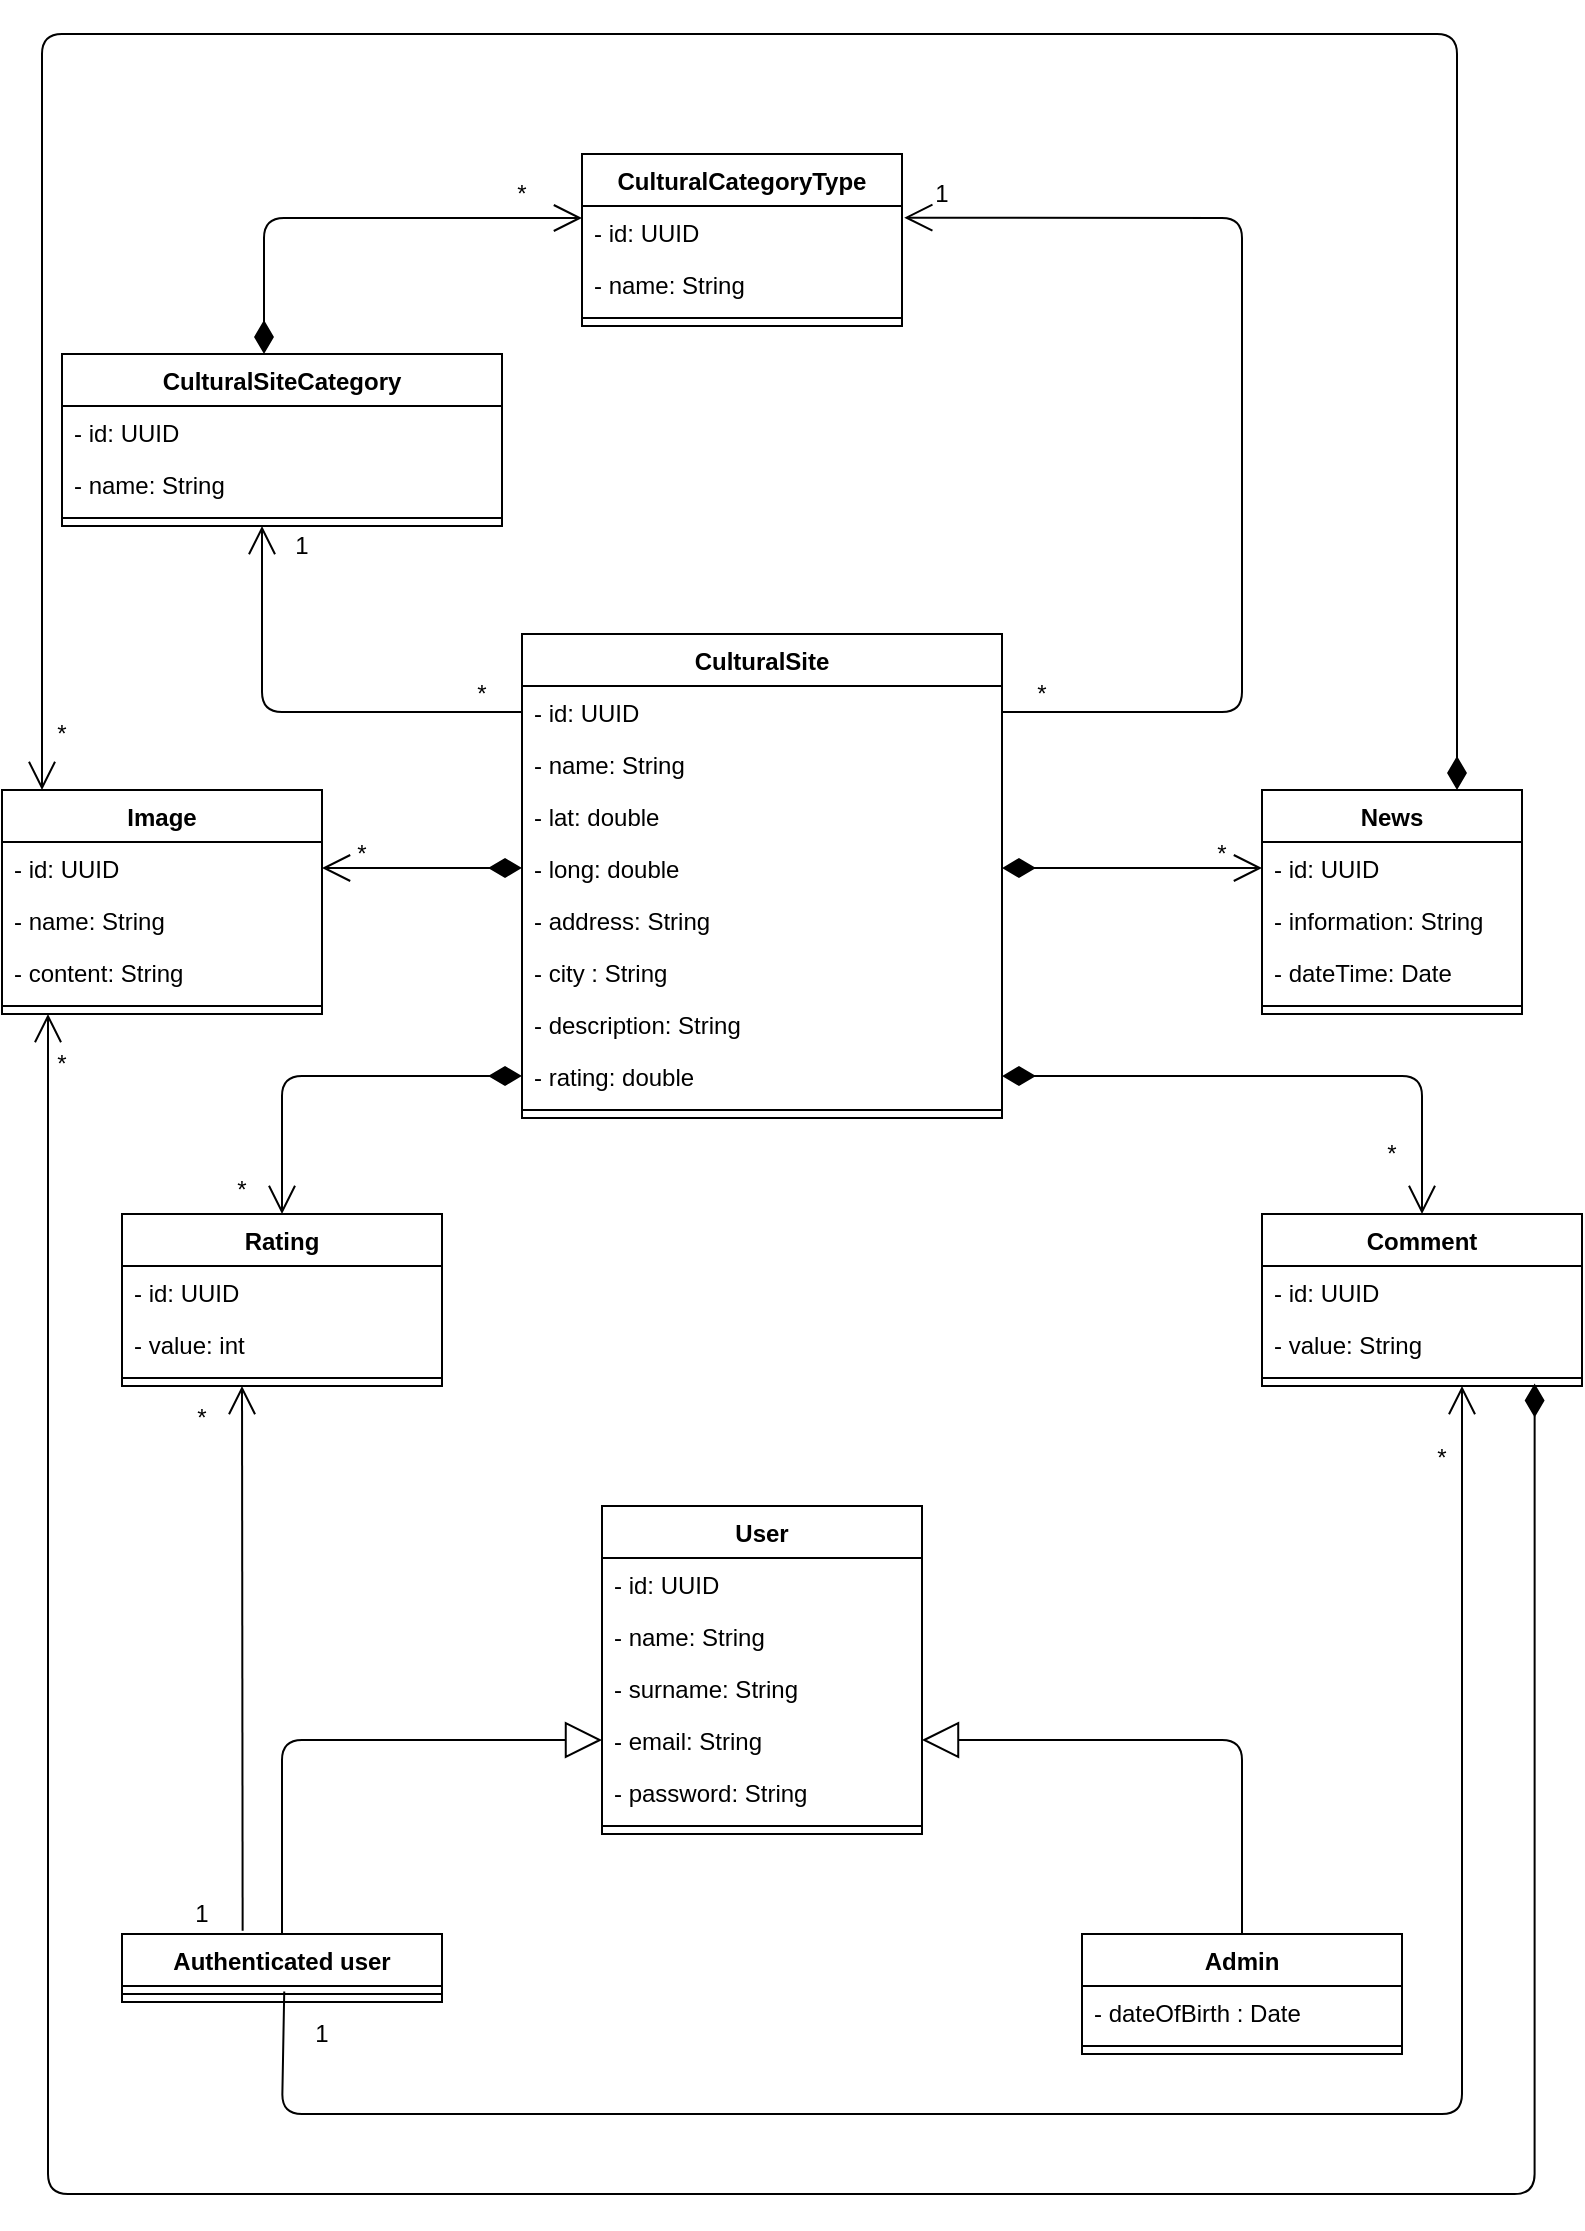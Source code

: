 <mxfile version="13.9.7" type="device"><diagram id="C5RBs43oDa-KdzZeNtuy" name="CoreClassDiagram"><mxGraphModel dx="2555" dy="1093" grid="1" gridSize="10" guides="1" tooltips="1" connect="1" arrows="1" fold="1" page="1" pageScale="1" pageWidth="827" pageHeight="1169" math="0" shadow="0"><root><mxCell id="WIyWlLk6GJQsqaUBKTNV-0"/><mxCell id="WIyWlLk6GJQsqaUBKTNV-1" parent="WIyWlLk6GJQsqaUBKTNV-0"/><mxCell id="clxJohV_c_z-8d6fdWZx-4" value="CulturalSite" style="swimlane;fontStyle=1;align=center;verticalAlign=top;childLayout=stackLayout;horizontal=1;startSize=26;horizontalStack=0;resizeParent=1;resizeParentMax=0;resizeLast=0;collapsible=1;marginBottom=0;" parent="WIyWlLk6GJQsqaUBKTNV-1" vertex="1"><mxGeometry x="260" y="360" width="240" height="242" as="geometry"/></mxCell><mxCell id="clxJohV_c_z-8d6fdWZx-32" value="- id: UUID" style="text;strokeColor=none;fillColor=none;align=left;verticalAlign=top;spacingLeft=4;spacingRight=4;overflow=hidden;rotatable=0;points=[[0,0.5],[1,0.5]];portConstraint=eastwest;" parent="clxJohV_c_z-8d6fdWZx-4" vertex="1"><mxGeometry y="26" width="240" height="26" as="geometry"/></mxCell><mxCell id="clxJohV_c_z-8d6fdWZx-5" value="- name: String" style="text;strokeColor=none;fillColor=none;align=left;verticalAlign=top;spacingLeft=4;spacingRight=4;overflow=hidden;rotatable=0;points=[[0,0.5],[1,0.5]];portConstraint=eastwest;" parent="clxJohV_c_z-8d6fdWZx-4" vertex="1"><mxGeometry y="52" width="240" height="26" as="geometry"/></mxCell><mxCell id="clxJohV_c_z-8d6fdWZx-8" value="- lat: double" style="text;strokeColor=none;fillColor=none;align=left;verticalAlign=top;spacingLeft=4;spacingRight=4;overflow=hidden;rotatable=0;points=[[0,0.5],[1,0.5]];portConstraint=eastwest;" parent="clxJohV_c_z-8d6fdWZx-4" vertex="1"><mxGeometry y="78" width="240" height="26" as="geometry"/></mxCell><mxCell id="H01T8IGDN5LHc6ppZp9V-1" value="- long: double" style="text;strokeColor=none;fillColor=none;align=left;verticalAlign=top;spacingLeft=4;spacingRight=4;overflow=hidden;rotatable=0;points=[[0,0.5],[1,0.5]];portConstraint=eastwest;" parent="clxJohV_c_z-8d6fdWZx-4" vertex="1"><mxGeometry y="104" width="240" height="26" as="geometry"/></mxCell><mxCell id="clxJohV_c_z-8d6fdWZx-9" value="- address: String" style="text;strokeColor=none;fillColor=none;align=left;verticalAlign=top;spacingLeft=4;spacingRight=4;overflow=hidden;rotatable=0;points=[[0,0.5],[1,0.5]];portConstraint=eastwest;" parent="clxJohV_c_z-8d6fdWZx-4" vertex="1"><mxGeometry y="130" width="240" height="26" as="geometry"/></mxCell><mxCell id="H01T8IGDN5LHc6ppZp9V-0" value="- city : String" style="text;strokeColor=none;fillColor=none;align=left;verticalAlign=top;spacingLeft=4;spacingRight=4;overflow=hidden;rotatable=0;points=[[0,0.5],[1,0.5]];portConstraint=eastwest;" parent="clxJohV_c_z-8d6fdWZx-4" vertex="1"><mxGeometry y="156" width="240" height="26" as="geometry"/></mxCell><mxCell id="clxJohV_c_z-8d6fdWZx-10" value="- description: String" style="text;strokeColor=none;fillColor=none;align=left;verticalAlign=top;spacingLeft=4;spacingRight=4;overflow=hidden;rotatable=0;points=[[0,0.5],[1,0.5]];portConstraint=eastwest;" parent="clxJohV_c_z-8d6fdWZx-4" vertex="1"><mxGeometry y="182" width="240" height="26" as="geometry"/></mxCell><mxCell id="H01T8IGDN5LHc6ppZp9V-3" value="- rating: double" style="text;strokeColor=none;fillColor=none;align=left;verticalAlign=top;spacingLeft=4;spacingRight=4;overflow=hidden;rotatable=0;points=[[0,0.5],[1,0.5]];portConstraint=eastwest;" parent="clxJohV_c_z-8d6fdWZx-4" vertex="1"><mxGeometry y="208" width="240" height="26" as="geometry"/></mxCell><mxCell id="clxJohV_c_z-8d6fdWZx-6" value="" style="line;strokeWidth=1;fillColor=none;align=left;verticalAlign=middle;spacingTop=-1;spacingLeft=3;spacingRight=3;rotatable=0;labelPosition=right;points=[];portConstraint=eastwest;" parent="clxJohV_c_z-8d6fdWZx-4" vertex="1"><mxGeometry y="234" width="240" height="8" as="geometry"/></mxCell><mxCell id="clxJohV_c_z-8d6fdWZx-22" value="CulturalSiteCategory" style="swimlane;fontStyle=1;align=center;verticalAlign=top;childLayout=stackLayout;horizontal=1;startSize=26;horizontalStack=0;resizeParent=1;resizeParentMax=0;resizeLast=0;collapsible=1;marginBottom=0;" parent="WIyWlLk6GJQsqaUBKTNV-1" vertex="1"><mxGeometry x="30" y="220" width="220" height="86" as="geometry"/></mxCell><mxCell id="pBHBdcPfYjw_2O6gtZ4y-12" value="- id: UUID" style="text;strokeColor=none;fillColor=none;align=left;verticalAlign=top;spacingLeft=4;spacingRight=4;overflow=hidden;rotatable=0;points=[[0,0.5],[1,0.5]];portConstraint=eastwest;" parent="clxJohV_c_z-8d6fdWZx-22" vertex="1"><mxGeometry y="26" width="220" height="26" as="geometry"/></mxCell><mxCell id="clxJohV_c_z-8d6fdWZx-23" value="- name: String" style="text;strokeColor=none;fillColor=none;align=left;verticalAlign=top;spacingLeft=4;spacingRight=4;overflow=hidden;rotatable=0;points=[[0,0.5],[1,0.5]];portConstraint=eastwest;" parent="clxJohV_c_z-8d6fdWZx-22" vertex="1"><mxGeometry y="52" width="220" height="26" as="geometry"/></mxCell><mxCell id="clxJohV_c_z-8d6fdWZx-24" value="" style="line;strokeWidth=1;fillColor=none;align=left;verticalAlign=middle;spacingTop=-1;spacingLeft=3;spacingRight=3;rotatable=0;labelPosition=right;points=[];portConstraint=eastwest;" parent="clxJohV_c_z-8d6fdWZx-22" vertex="1"><mxGeometry y="78" width="220" height="8" as="geometry"/></mxCell><mxCell id="clxJohV_c_z-8d6fdWZx-72" value="Rating" style="swimlane;fontStyle=1;align=center;verticalAlign=top;childLayout=stackLayout;horizontal=1;startSize=26;horizontalStack=0;resizeParent=1;resizeParentMax=0;resizeLast=0;collapsible=1;marginBottom=0;" parent="WIyWlLk6GJQsqaUBKTNV-1" vertex="1"><mxGeometry x="60" y="650" width="160" height="86" as="geometry"/></mxCell><mxCell id="clxJohV_c_z-8d6fdWZx-91" value="- id: UUID" style="text;strokeColor=none;fillColor=none;align=left;verticalAlign=top;spacingLeft=4;spacingRight=4;overflow=hidden;rotatable=0;points=[[0,0.5],[1,0.5]];portConstraint=eastwest;" parent="clxJohV_c_z-8d6fdWZx-72" vertex="1"><mxGeometry y="26" width="160" height="26" as="geometry"/></mxCell><mxCell id="clxJohV_c_z-8d6fdWZx-73" value="- value: int" style="text;strokeColor=none;fillColor=none;align=left;verticalAlign=top;spacingLeft=4;spacingRight=4;overflow=hidden;rotatable=0;points=[[0,0.5],[1,0.5]];portConstraint=eastwest;" parent="clxJohV_c_z-8d6fdWZx-72" vertex="1"><mxGeometry y="52" width="160" height="26" as="geometry"/></mxCell><mxCell id="clxJohV_c_z-8d6fdWZx-74" value="" style="line;strokeWidth=1;fillColor=none;align=left;verticalAlign=middle;spacingTop=-1;spacingLeft=3;spacingRight=3;rotatable=0;labelPosition=right;points=[];portConstraint=eastwest;" parent="clxJohV_c_z-8d6fdWZx-72" vertex="1"><mxGeometry y="78" width="160" height="8" as="geometry"/></mxCell><mxCell id="clxJohV_c_z-8d6fdWZx-76" value="" style="endArrow=open;html=1;endSize=12;startArrow=diamondThin;startSize=14;startFill=1;edgeStyle=orthogonalEdgeStyle;align=left;verticalAlign=bottom;exitX=0;exitY=0.5;exitDx=0;exitDy=0;entryX=0.5;entryY=0;entryDx=0;entryDy=0;" parent="WIyWlLk6GJQsqaUBKTNV-1" source="H01T8IGDN5LHc6ppZp9V-3" target="clxJohV_c_z-8d6fdWZx-72" edge="1"><mxGeometry x="-0.814" y="-5" relative="1" as="geometry"><mxPoint x="250" y="555" as="sourcePoint"/><mxPoint x="250" y="710" as="targetPoint"/><mxPoint as="offset"/></mxGeometry></mxCell><mxCell id="clxJohV_c_z-8d6fdWZx-77" value="Comment" style="swimlane;fontStyle=1;align=center;verticalAlign=top;childLayout=stackLayout;horizontal=1;startSize=26;horizontalStack=0;resizeParent=1;resizeParentMax=0;resizeLast=0;collapsible=1;marginBottom=0;" parent="WIyWlLk6GJQsqaUBKTNV-1" vertex="1"><mxGeometry x="630" y="650" width="160" height="86" as="geometry"/></mxCell><mxCell id="clxJohV_c_z-8d6fdWZx-92" value="- id: UUID" style="text;strokeColor=none;fillColor=none;align=left;verticalAlign=top;spacingLeft=4;spacingRight=4;overflow=hidden;rotatable=0;points=[[0,0.5],[1,0.5]];portConstraint=eastwest;" parent="clxJohV_c_z-8d6fdWZx-77" vertex="1"><mxGeometry y="26" width="160" height="26" as="geometry"/></mxCell><mxCell id="clxJohV_c_z-8d6fdWZx-78" value="- value: String&#10;" style="text;strokeColor=none;fillColor=none;align=left;verticalAlign=top;spacingLeft=4;spacingRight=4;overflow=hidden;rotatable=0;points=[[0,0.5],[1,0.5]];portConstraint=eastwest;" parent="clxJohV_c_z-8d6fdWZx-77" vertex="1"><mxGeometry y="52" width="160" height="26" as="geometry"/></mxCell><mxCell id="clxJohV_c_z-8d6fdWZx-79" value="" style="line;strokeWidth=1;fillColor=none;align=left;verticalAlign=middle;spacingTop=-1;spacingLeft=3;spacingRight=3;rotatable=0;labelPosition=right;points=[];portConstraint=eastwest;" parent="clxJohV_c_z-8d6fdWZx-77" vertex="1"><mxGeometry y="78" width="160" height="8" as="geometry"/></mxCell><mxCell id="clxJohV_c_z-8d6fdWZx-81" value="" style="endArrow=open;html=1;endSize=12;startArrow=diamondThin;startSize=14;startFill=1;edgeStyle=orthogonalEdgeStyle;align=left;verticalAlign=bottom;exitX=1;exitY=0.5;exitDx=0;exitDy=0;entryX=0.5;entryY=0;entryDx=0;entryDy=0;" parent="WIyWlLk6GJQsqaUBKTNV-1" source="H01T8IGDN5LHc6ppZp9V-3" target="clxJohV_c_z-8d6fdWZx-77" edge="1"><mxGeometry x="-1" y="3" relative="1" as="geometry"><mxPoint x="490" y="555" as="sourcePoint"/><mxPoint x="650" y="710" as="targetPoint"/></mxGeometry></mxCell><mxCell id="clxJohV_c_z-8d6fdWZx-83" value="User" style="swimlane;fontStyle=1;align=center;verticalAlign=top;childLayout=stackLayout;horizontal=1;startSize=26;horizontalStack=0;resizeParent=1;resizeParentMax=0;resizeLast=0;collapsible=1;marginBottom=0;" parent="WIyWlLk6GJQsqaUBKTNV-1" vertex="1"><mxGeometry x="300" y="796" width="160" height="164" as="geometry"/></mxCell><mxCell id="clxJohV_c_z-8d6fdWZx-84" value="- id: UUID" style="text;strokeColor=none;fillColor=none;align=left;verticalAlign=top;spacingLeft=4;spacingRight=4;overflow=hidden;rotatable=0;points=[[0,0.5],[1,0.5]];portConstraint=eastwest;" parent="clxJohV_c_z-8d6fdWZx-83" vertex="1"><mxGeometry y="26" width="160" height="26" as="geometry"/></mxCell><mxCell id="clxJohV_c_z-8d6fdWZx-101" value="- name: String" style="text;strokeColor=none;fillColor=none;align=left;verticalAlign=top;spacingLeft=4;spacingRight=4;overflow=hidden;rotatable=0;points=[[0,0.5],[1,0.5]];portConstraint=eastwest;" parent="clxJohV_c_z-8d6fdWZx-83" vertex="1"><mxGeometry y="52" width="160" height="26" as="geometry"/></mxCell><mxCell id="clxJohV_c_z-8d6fdWZx-102" value="- surname: String" style="text;strokeColor=none;fillColor=none;align=left;verticalAlign=top;spacingLeft=4;spacingRight=4;overflow=hidden;rotatable=0;points=[[0,0.5],[1,0.5]];portConstraint=eastwest;" parent="clxJohV_c_z-8d6fdWZx-83" vertex="1"><mxGeometry y="78" width="160" height="26" as="geometry"/></mxCell><mxCell id="clxJohV_c_z-8d6fdWZx-104" value="- email: String" style="text;strokeColor=none;fillColor=none;align=left;verticalAlign=top;spacingLeft=4;spacingRight=4;overflow=hidden;rotatable=0;points=[[0,0.5],[1,0.5]];portConstraint=eastwest;" parent="clxJohV_c_z-8d6fdWZx-83" vertex="1"><mxGeometry y="104" width="160" height="26" as="geometry"/></mxCell><mxCell id="clxJohV_c_z-8d6fdWZx-105" value="- password: String" style="text;strokeColor=none;fillColor=none;align=left;verticalAlign=top;spacingLeft=4;spacingRight=4;overflow=hidden;rotatable=0;points=[[0,0.5],[1,0.5]];portConstraint=eastwest;" parent="clxJohV_c_z-8d6fdWZx-83" vertex="1"><mxGeometry y="130" width="160" height="26" as="geometry"/></mxCell><mxCell id="clxJohV_c_z-8d6fdWZx-85" value="" style="line;strokeWidth=1;fillColor=none;align=left;verticalAlign=middle;spacingTop=-1;spacingLeft=3;spacingRight=3;rotatable=0;labelPosition=right;points=[];portConstraint=eastwest;" parent="clxJohV_c_z-8d6fdWZx-83" vertex="1"><mxGeometry y="156" width="160" height="8" as="geometry"/></mxCell><mxCell id="clxJohV_c_z-8d6fdWZx-109" value="News" style="swimlane;fontStyle=1;align=center;verticalAlign=top;childLayout=stackLayout;horizontal=1;startSize=26;horizontalStack=0;resizeParent=1;resizeParentMax=0;resizeLast=0;collapsible=1;marginBottom=0;" parent="WIyWlLk6GJQsqaUBKTNV-1" vertex="1"><mxGeometry x="630" y="438" width="130" height="112" as="geometry"/></mxCell><mxCell id="mPPgr6-ELmwVIDoUIels-7" value="- id: UUID" style="text;strokeColor=none;fillColor=none;align=left;verticalAlign=top;spacingLeft=4;spacingRight=4;overflow=hidden;rotatable=0;points=[[0,0.5],[1,0.5]];portConstraint=eastwest;" parent="clxJohV_c_z-8d6fdWZx-109" vertex="1"><mxGeometry y="26" width="130" height="26" as="geometry"/></mxCell><mxCell id="clxJohV_c_z-8d6fdWZx-110" value="- information: String" style="text;strokeColor=none;fillColor=none;align=left;verticalAlign=top;spacingLeft=4;spacingRight=4;overflow=hidden;rotatable=0;points=[[0,0.5],[1,0.5]];portConstraint=eastwest;" parent="clxJohV_c_z-8d6fdWZx-109" vertex="1"><mxGeometry y="52" width="130" height="26" as="geometry"/></mxCell><mxCell id="oNf3GADSq1OT-MhlM6DW-19" value="- dateTime: Date" style="text;strokeColor=none;fillColor=none;align=left;verticalAlign=top;spacingLeft=4;spacingRight=4;overflow=hidden;rotatable=0;points=[[0,0.5],[1,0.5]];portConstraint=eastwest;" vertex="1" parent="clxJohV_c_z-8d6fdWZx-109"><mxGeometry y="78" width="130" height="26" as="geometry"/></mxCell><mxCell id="clxJohV_c_z-8d6fdWZx-111" value="" style="line;strokeWidth=1;fillColor=none;align=left;verticalAlign=middle;spacingTop=-1;spacingLeft=3;spacingRight=3;rotatable=0;labelPosition=right;points=[];portConstraint=eastwest;" parent="clxJohV_c_z-8d6fdWZx-109" vertex="1"><mxGeometry y="104" width="130" height="8" as="geometry"/></mxCell><mxCell id="pBHBdcPfYjw_2O6gtZ4y-1" value="CulturalCategoryType" style="swimlane;fontStyle=1;align=center;verticalAlign=top;childLayout=stackLayout;horizontal=1;startSize=26;horizontalStack=0;resizeParent=1;resizeParentMax=0;resizeLast=0;collapsible=1;marginBottom=0;" parent="WIyWlLk6GJQsqaUBKTNV-1" vertex="1"><mxGeometry x="290" y="120" width="160" height="86" as="geometry"/></mxCell><mxCell id="H01T8IGDN5LHc6ppZp9V-5" value="- id: UUID" style="text;strokeColor=none;fillColor=none;align=left;verticalAlign=top;spacingLeft=4;spacingRight=4;overflow=hidden;rotatable=0;points=[[0,0.5],[1,0.5]];portConstraint=eastwest;" parent="pBHBdcPfYjw_2O6gtZ4y-1" vertex="1"><mxGeometry y="26" width="160" height="26" as="geometry"/></mxCell><mxCell id="pBHBdcPfYjw_2O6gtZ4y-2" value="- name: String" style="text;strokeColor=none;fillColor=none;align=left;verticalAlign=top;spacingLeft=4;spacingRight=4;overflow=hidden;rotatable=0;points=[[0,0.5],[1,0.5]];portConstraint=eastwest;" parent="pBHBdcPfYjw_2O6gtZ4y-1" vertex="1"><mxGeometry y="52" width="160" height="26" as="geometry"/></mxCell><mxCell id="pBHBdcPfYjw_2O6gtZ4y-3" value="" style="line;strokeWidth=1;fillColor=none;align=left;verticalAlign=middle;spacingTop=-1;spacingLeft=3;spacingRight=3;rotatable=0;labelPosition=right;points=[];portConstraint=eastwest;" parent="pBHBdcPfYjw_2O6gtZ4y-1" vertex="1"><mxGeometry y="78" width="160" height="8" as="geometry"/></mxCell><mxCell id="pBHBdcPfYjw_2O6gtZ4y-13" value="" style="endArrow=open;html=1;endSize=12;startArrow=diamondThin;startSize=14;startFill=1;edgeStyle=orthogonalEdgeStyle;align=left;verticalAlign=bottom;" parent="WIyWlLk6GJQsqaUBKTNV-1" edge="1"><mxGeometry x="-0.234" y="-68" relative="1" as="geometry"><mxPoint x="131" y="220" as="sourcePoint"/><mxPoint x="290" y="152" as="targetPoint"/><Array as="points"><mxPoint x="131" y="152"/></Array><mxPoint as="offset"/></mxGeometry></mxCell><mxCell id="pBHBdcPfYjw_2O6gtZ4y-14" value="" style="endArrow=open;endFill=1;endSize=12;html=1;exitX=0.377;exitY=-0.047;exitDx=0;exitDy=0;exitPerimeter=0;" parent="WIyWlLk6GJQsqaUBKTNV-1" source="pBHBdcPfYjw_2O6gtZ4y-16" edge="1"><mxGeometry width="160" relative="1" as="geometry"><mxPoint x="310" y="740" as="sourcePoint"/><mxPoint x="120" y="736" as="targetPoint"/><Array as="points"/></mxGeometry></mxCell><mxCell id="pBHBdcPfYjw_2O6gtZ4y-15" value="" style="endArrow=open;endFill=1;endSize=12;html=1;exitX=0.507;exitY=0.85;exitDx=0;exitDy=0;exitPerimeter=0;" parent="WIyWlLk6GJQsqaUBKTNV-1" edge="1"><mxGeometry width="160" relative="1" as="geometry"><mxPoint x="141.12" y="1038.8" as="sourcePoint"/><mxPoint x="730" y="736" as="targetPoint"/><Array as="points"><mxPoint x="140" y="1100"/><mxPoint x="730" y="1100"/></Array></mxGeometry></mxCell><mxCell id="pBHBdcPfYjw_2O6gtZ4y-16" value="Authenticated user" style="swimlane;fontStyle=1;align=center;verticalAlign=top;childLayout=stackLayout;horizontal=1;startSize=26;horizontalStack=0;resizeParent=1;resizeParentMax=0;resizeLast=0;collapsible=1;marginBottom=0;" parent="WIyWlLk6GJQsqaUBKTNV-1" vertex="1"><mxGeometry x="60" y="1010" width="160" height="34" as="geometry"/></mxCell><mxCell id="pBHBdcPfYjw_2O6gtZ4y-18" value="" style="line;strokeWidth=1;fillColor=none;align=left;verticalAlign=middle;spacingTop=-1;spacingLeft=3;spacingRight=3;rotatable=0;labelPosition=right;points=[];portConstraint=eastwest;" parent="pBHBdcPfYjw_2O6gtZ4y-16" vertex="1"><mxGeometry y="26" width="160" height="8" as="geometry"/></mxCell><mxCell id="pBHBdcPfYjw_2O6gtZ4y-20" value="Admin" style="swimlane;fontStyle=1;align=center;verticalAlign=top;childLayout=stackLayout;horizontal=1;startSize=26;horizontalStack=0;resizeParent=1;resizeParentMax=0;resizeLast=0;collapsible=1;marginBottom=0;" parent="WIyWlLk6GJQsqaUBKTNV-1" vertex="1"><mxGeometry x="540" y="1010" width="160" height="60" as="geometry"/></mxCell><mxCell id="oNf3GADSq1OT-MhlM6DW-28" value="- dateOfBirth : Date" style="text;strokeColor=none;fillColor=none;align=left;verticalAlign=top;spacingLeft=4;spacingRight=4;overflow=hidden;rotatable=0;points=[[0,0.5],[1,0.5]];portConstraint=eastwest;" vertex="1" parent="pBHBdcPfYjw_2O6gtZ4y-20"><mxGeometry y="26" width="160" height="26" as="geometry"/></mxCell><mxCell id="pBHBdcPfYjw_2O6gtZ4y-22" value="" style="line;strokeWidth=1;fillColor=none;align=left;verticalAlign=middle;spacingTop=-1;spacingLeft=3;spacingRight=3;rotatable=0;labelPosition=right;points=[];portConstraint=eastwest;" parent="pBHBdcPfYjw_2O6gtZ4y-20" vertex="1"><mxGeometry y="52" width="160" height="8" as="geometry"/></mxCell><mxCell id="pBHBdcPfYjw_2O6gtZ4y-25" value="" style="endArrow=block;endSize=16;endFill=0;html=1;entryX=0;entryY=0.5;entryDx=0;entryDy=0;exitX=0.5;exitY=0;exitDx=0;exitDy=0;" parent="WIyWlLk6GJQsqaUBKTNV-1" source="pBHBdcPfYjw_2O6gtZ4y-16" target="clxJohV_c_z-8d6fdWZx-104" edge="1"><mxGeometry width="160" relative="1" as="geometry"><mxPoint x="90" y="920" as="sourcePoint"/><mxPoint x="250" y="920" as="targetPoint"/><Array as="points"><mxPoint x="140" y="913"/></Array></mxGeometry></mxCell><mxCell id="pBHBdcPfYjw_2O6gtZ4y-26" value="" style="endArrow=block;endSize=16;endFill=0;html=1;entryX=1;entryY=0.5;entryDx=0;entryDy=0;exitX=0.5;exitY=0;exitDx=0;exitDy=0;" parent="WIyWlLk6GJQsqaUBKTNV-1" source="pBHBdcPfYjw_2O6gtZ4y-20" target="clxJohV_c_z-8d6fdWZx-104" edge="1"><mxGeometry width="160" relative="1" as="geometry"><mxPoint x="600" y="920" as="sourcePoint"/><mxPoint x="760" y="920" as="targetPoint"/><Array as="points"><mxPoint x="620" y="913"/></Array></mxGeometry></mxCell><mxCell id="H01T8IGDN5LHc6ppZp9V-6" value="*" style="text;html=1;strokeColor=none;fillColor=none;align=center;verticalAlign=middle;whiteSpace=wrap;rounded=0;strokeWidth=6;" parent="WIyWlLk6GJQsqaUBKTNV-1" vertex="1"><mxGeometry x="100" y="628" width="40" height="20" as="geometry"/></mxCell><mxCell id="H01T8IGDN5LHc6ppZp9V-7" value="*" style="text;html=1;strokeColor=none;fillColor=none;align=center;verticalAlign=middle;whiteSpace=wrap;rounded=0;strokeWidth=6;" parent="WIyWlLk6GJQsqaUBKTNV-1" vertex="1"><mxGeometry x="675" y="610" width="40" height="20" as="geometry"/></mxCell><mxCell id="H01T8IGDN5LHc6ppZp9V-8" value="*" style="text;html=1;strokeColor=none;fillColor=none;align=center;verticalAlign=middle;whiteSpace=wrap;rounded=0;strokeWidth=6;" parent="WIyWlLk6GJQsqaUBKTNV-1" vertex="1"><mxGeometry x="80" y="742" width="40" height="20" as="geometry"/></mxCell><mxCell id="H01T8IGDN5LHc6ppZp9V-9" value="*" style="text;html=1;strokeColor=none;fillColor=none;align=center;verticalAlign=middle;whiteSpace=wrap;rounded=0;strokeWidth=6;" parent="WIyWlLk6GJQsqaUBKTNV-1" vertex="1"><mxGeometry x="700" y="762" width="40" height="20" as="geometry"/></mxCell><mxCell id="H01T8IGDN5LHc6ppZp9V-10" value="1" style="text;html=1;strokeColor=none;fillColor=none;align=center;verticalAlign=middle;whiteSpace=wrap;rounded=0;strokeWidth=6;" parent="WIyWlLk6GJQsqaUBKTNV-1" vertex="1"><mxGeometry x="80" y="990" width="40" height="20" as="geometry"/></mxCell><mxCell id="H01T8IGDN5LHc6ppZp9V-11" value="1" style="text;html=1;strokeColor=none;fillColor=none;align=center;verticalAlign=middle;whiteSpace=wrap;rounded=0;strokeWidth=6;" parent="WIyWlLk6GJQsqaUBKTNV-1" vertex="1"><mxGeometry x="140" y="1050" width="40" height="20" as="geometry"/></mxCell><mxCell id="H01T8IGDN5LHc6ppZp9V-12" value="" style="endArrow=open;endFill=1;endSize=12;html=1;exitX=1;exitY=0.5;exitDx=0;exitDy=0;entryX=1.007;entryY=0.225;entryDx=0;entryDy=0;entryPerimeter=0;" parent="WIyWlLk6GJQsqaUBKTNV-1" source="clxJohV_c_z-8d6fdWZx-32" target="H01T8IGDN5LHc6ppZp9V-5" edge="1"><mxGeometry width="160" relative="1" as="geometry"><mxPoint x="270" y="435" as="sourcePoint"/><mxPoint x="510" y="140" as="targetPoint"/><Array as="points"><mxPoint x="620" y="399"/><mxPoint x="620" y="152"/></Array></mxGeometry></mxCell><mxCell id="H01T8IGDN5LHc6ppZp9V-13" value="*" style="text;html=1;strokeColor=none;fillColor=none;align=center;verticalAlign=middle;whiteSpace=wrap;rounded=0;strokeWidth=6;" parent="WIyWlLk6GJQsqaUBKTNV-1" vertex="1"><mxGeometry x="600" y="460" width="20" height="20" as="geometry"/></mxCell><mxCell id="H01T8IGDN5LHc6ppZp9V-15" value="1" style="text;html=1;strokeColor=none;fillColor=none;align=center;verticalAlign=middle;whiteSpace=wrap;rounded=0;strokeWidth=6;" parent="WIyWlLk6GJQsqaUBKTNV-1" vertex="1"><mxGeometry x="130" y="306" width="40" height="20" as="geometry"/></mxCell><mxCell id="H01T8IGDN5LHc6ppZp9V-16" value="*" style="text;html=1;strokeColor=none;fillColor=none;align=center;verticalAlign=middle;whiteSpace=wrap;rounded=0;strokeWidth=6;" parent="WIyWlLk6GJQsqaUBKTNV-1" vertex="1"><mxGeometry x="220" y="380" width="40" height="20" as="geometry"/></mxCell><mxCell id="H01T8IGDN5LHc6ppZp9V-17" value="*" style="text;html=1;strokeColor=none;fillColor=none;align=center;verticalAlign=middle;whiteSpace=wrap;rounded=0;strokeWidth=6;" parent="WIyWlLk6GJQsqaUBKTNV-1" vertex="1"><mxGeometry x="240" y="130" width="40" height="20" as="geometry"/></mxCell><mxCell id="H01T8IGDN5LHc6ppZp9V-18" value="1" style="text;html=1;strokeColor=none;fillColor=none;align=center;verticalAlign=middle;whiteSpace=wrap;rounded=0;strokeWidth=6;" parent="WIyWlLk6GJQsqaUBKTNV-1" vertex="1"><mxGeometry x="450" y="130" width="40" height="20" as="geometry"/></mxCell><mxCell id="H01T8IGDN5LHc6ppZp9V-19" value="*" style="text;html=1;strokeColor=none;fillColor=none;align=center;verticalAlign=middle;whiteSpace=wrap;rounded=0;strokeWidth=6;" parent="WIyWlLk6GJQsqaUBKTNV-1" vertex="1"><mxGeometry x="500" y="380" width="40" height="20" as="geometry"/></mxCell><mxCell id="oNf3GADSq1OT-MhlM6DW-2" value="Image" style="swimlane;fontStyle=1;align=center;verticalAlign=top;childLayout=stackLayout;horizontal=1;startSize=26;horizontalStack=0;resizeParent=1;resizeParentMax=0;resizeLast=0;collapsible=1;marginBottom=0;" vertex="1" parent="WIyWlLk6GJQsqaUBKTNV-1"><mxGeometry y="438" width="160" height="112" as="geometry"/></mxCell><mxCell id="oNf3GADSq1OT-MhlM6DW-3" value="- id: UUID" style="text;strokeColor=none;fillColor=none;align=left;verticalAlign=top;spacingLeft=4;spacingRight=4;overflow=hidden;rotatable=0;points=[[0,0.5],[1,0.5]];portConstraint=eastwest;" vertex="1" parent="oNf3GADSq1OT-MhlM6DW-2"><mxGeometry y="26" width="160" height="26" as="geometry"/></mxCell><mxCell id="oNf3GADSq1OT-MhlM6DW-4" value="- name: String" style="text;strokeColor=none;fillColor=none;align=left;verticalAlign=top;spacingLeft=4;spacingRight=4;overflow=hidden;rotatable=0;points=[[0,0.5],[1,0.5]];portConstraint=eastwest;" vertex="1" parent="oNf3GADSq1OT-MhlM6DW-2"><mxGeometry y="52" width="160" height="26" as="geometry"/></mxCell><mxCell id="oNf3GADSq1OT-MhlM6DW-6" value="- content: String" style="text;strokeColor=none;fillColor=none;align=left;verticalAlign=top;spacingLeft=4;spacingRight=4;overflow=hidden;rotatable=0;points=[[0,0.5],[1,0.5]];portConstraint=eastwest;" vertex="1" parent="oNf3GADSq1OT-MhlM6DW-2"><mxGeometry y="78" width="160" height="26" as="geometry"/></mxCell><mxCell id="oNf3GADSq1OT-MhlM6DW-5" value="" style="line;strokeWidth=1;fillColor=none;align=left;verticalAlign=middle;spacingTop=-1;spacingLeft=3;spacingRight=3;rotatable=0;labelPosition=right;points=[];portConstraint=eastwest;" vertex="1" parent="oNf3GADSq1OT-MhlM6DW-2"><mxGeometry y="104" width="160" height="8" as="geometry"/></mxCell><mxCell id="oNf3GADSq1OT-MhlM6DW-9" value="" style="endArrow=open;html=1;endSize=12;startArrow=diamondThin;startSize=14;startFill=1;edgeStyle=orthogonalEdgeStyle;align=left;verticalAlign=bottom;exitX=0;exitY=0.5;exitDx=0;exitDy=0;entryX=1;entryY=0.5;entryDx=0;entryDy=0;" edge="1" parent="WIyWlLk6GJQsqaUBKTNV-1" source="H01T8IGDN5LHc6ppZp9V-1" target="oNf3GADSq1OT-MhlM6DW-3"><mxGeometry x="-0.6" relative="1" as="geometry"><mxPoint x="180" y="480" as="sourcePoint"/><mxPoint x="340" y="480" as="targetPoint"/><mxPoint as="offset"/></mxGeometry></mxCell><mxCell id="oNf3GADSq1OT-MhlM6DW-10" value="*" style="text;html=1;strokeColor=none;fillColor=none;align=center;verticalAlign=middle;whiteSpace=wrap;rounded=0;strokeWidth=6;" vertex="1" parent="WIyWlLk6GJQsqaUBKTNV-1"><mxGeometry x="160" y="460" width="40" height="20" as="geometry"/></mxCell><mxCell id="oNf3GADSq1OT-MhlM6DW-11" value="" style="endArrow=open;endFill=1;endSize=12;html=1;exitX=0;exitY=0.5;exitDx=0;exitDy=0;" edge="1" parent="WIyWlLk6GJQsqaUBKTNV-1" source="clxJohV_c_z-8d6fdWZx-32"><mxGeometry width="160" relative="1" as="geometry"><mxPoint x="240" y="310" as="sourcePoint"/><mxPoint x="130" y="306" as="targetPoint"/><Array as="points"><mxPoint x="130" y="399"/></Array></mxGeometry></mxCell><mxCell id="oNf3GADSq1OT-MhlM6DW-17" value="" style="endArrow=open;html=1;endSize=12;startArrow=diamondThin;startSize=14;startFill=1;edgeStyle=orthogonalEdgeStyle;align=left;verticalAlign=bottom;exitX=1;exitY=0.5;exitDx=0;exitDy=0;entryX=0;entryY=0.5;entryDx=0;entryDy=0;" edge="1" parent="WIyWlLk6GJQsqaUBKTNV-1" source="H01T8IGDN5LHc6ppZp9V-1" target="mPPgr6-ELmwVIDoUIels-7"><mxGeometry x="-0.6" relative="1" as="geometry"><mxPoint x="620" y="510" as="sourcePoint"/><mxPoint x="580" y="500" as="targetPoint"/><mxPoint as="offset"/></mxGeometry></mxCell><mxCell id="oNf3GADSq1OT-MhlM6DW-21" value="" style="endArrow=open;html=1;endSize=12;startArrow=diamondThin;startSize=14;startFill=1;edgeStyle=orthogonalEdgeStyle;align=left;verticalAlign=bottom;exitX=0.75;exitY=0;exitDx=0;exitDy=0;entryX=0.125;entryY=0;entryDx=0;entryDy=0;entryPerimeter=0;" edge="1" parent="WIyWlLk6GJQsqaUBKTNV-1" source="clxJohV_c_z-8d6fdWZx-109" target="oNf3GADSq1OT-MhlM6DW-2"><mxGeometry x="-1" y="3" relative="1" as="geometry"><mxPoint x="320" y="340" as="sourcePoint"/><mxPoint x="10" y="430" as="targetPoint"/><Array as="points"><mxPoint x="728" y="60"/><mxPoint x="20" y="60"/></Array></mxGeometry></mxCell><mxCell id="oNf3GADSq1OT-MhlM6DW-22" value="*" style="text;html=1;strokeColor=none;fillColor=none;align=center;verticalAlign=middle;whiteSpace=wrap;rounded=0;strokeWidth=6;" vertex="1" parent="WIyWlLk6GJQsqaUBKTNV-1"><mxGeometry x="20" y="400" width="20" height="20" as="geometry"/></mxCell><mxCell id="oNf3GADSq1OT-MhlM6DW-24" value="" style="endArrow=open;html=1;endSize=12;startArrow=diamondThin;startSize=14;startFill=1;edgeStyle=orthogonalEdgeStyle;align=left;verticalAlign=bottom;exitX=0.852;exitY=0.84;exitDx=0;exitDy=0;exitPerimeter=0;" edge="1" parent="WIyWlLk6GJQsqaUBKTNV-1" source="clxJohV_c_z-8d6fdWZx-79"><mxGeometry x="-1" y="3" relative="1" as="geometry"><mxPoint x="770" y="770" as="sourcePoint"/><mxPoint x="23" y="550" as="targetPoint"/><Array as="points"><mxPoint x="766" y="1140"/><mxPoint x="23" y="1140"/></Array></mxGeometry></mxCell><mxCell id="oNf3GADSq1OT-MhlM6DW-26" value="*" style="text;html=1;strokeColor=none;fillColor=none;align=center;verticalAlign=middle;whiteSpace=wrap;rounded=0;strokeWidth=6;" vertex="1" parent="WIyWlLk6GJQsqaUBKTNV-1"><mxGeometry x="20" y="565" width="20" height="20" as="geometry"/></mxCell></root></mxGraphModel></diagram></mxfile>